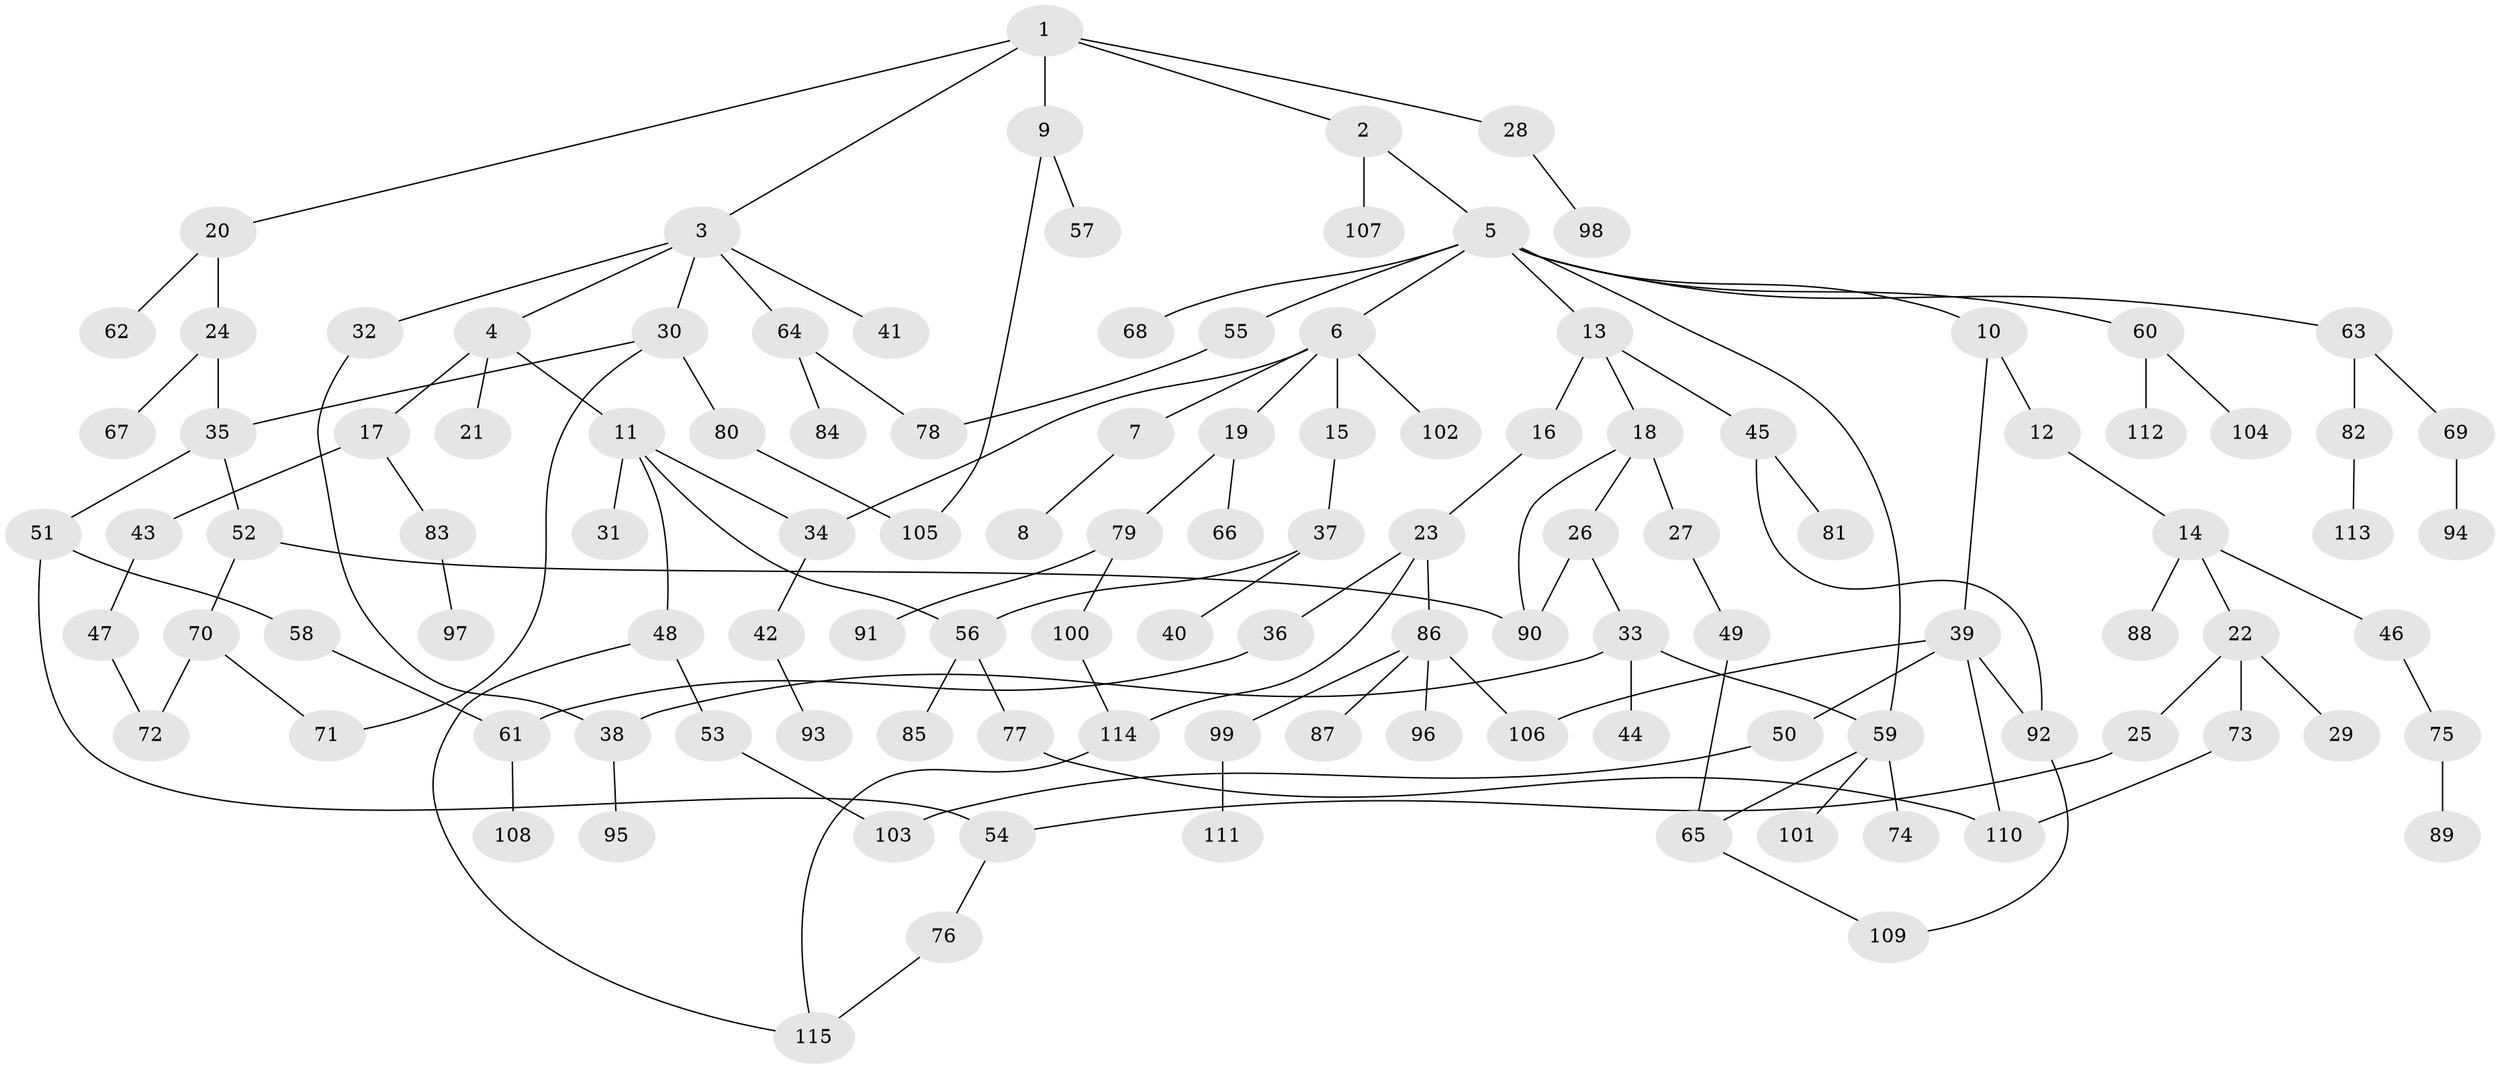 // coarse degree distribution, {3: 0.13043478260869565, 1: 0.37681159420289856, 2: 0.30434782608695654, 5: 0.07246376811594203, 10: 0.014492753623188406, 4: 0.057971014492753624, 13: 0.014492753623188406, 8: 0.014492753623188406, 9: 0.014492753623188406}
// Generated by graph-tools (version 1.1) at 2025/45/03/04/25 21:45:08]
// undirected, 115 vertices, 137 edges
graph export_dot {
graph [start="1"]
  node [color=gray90,style=filled];
  1;
  2;
  3;
  4;
  5;
  6;
  7;
  8;
  9;
  10;
  11;
  12;
  13;
  14;
  15;
  16;
  17;
  18;
  19;
  20;
  21;
  22;
  23;
  24;
  25;
  26;
  27;
  28;
  29;
  30;
  31;
  32;
  33;
  34;
  35;
  36;
  37;
  38;
  39;
  40;
  41;
  42;
  43;
  44;
  45;
  46;
  47;
  48;
  49;
  50;
  51;
  52;
  53;
  54;
  55;
  56;
  57;
  58;
  59;
  60;
  61;
  62;
  63;
  64;
  65;
  66;
  67;
  68;
  69;
  70;
  71;
  72;
  73;
  74;
  75;
  76;
  77;
  78;
  79;
  80;
  81;
  82;
  83;
  84;
  85;
  86;
  87;
  88;
  89;
  90;
  91;
  92;
  93;
  94;
  95;
  96;
  97;
  98;
  99;
  100;
  101;
  102;
  103;
  104;
  105;
  106;
  107;
  108;
  109;
  110;
  111;
  112;
  113;
  114;
  115;
  1 -- 2;
  1 -- 3;
  1 -- 9;
  1 -- 20;
  1 -- 28;
  2 -- 5;
  2 -- 107;
  3 -- 4;
  3 -- 30;
  3 -- 32;
  3 -- 41;
  3 -- 64;
  4 -- 11;
  4 -- 17;
  4 -- 21;
  5 -- 6;
  5 -- 10;
  5 -- 13;
  5 -- 55;
  5 -- 59;
  5 -- 60;
  5 -- 63;
  5 -- 68;
  6 -- 7;
  6 -- 15;
  6 -- 19;
  6 -- 34;
  6 -- 102;
  7 -- 8;
  9 -- 57;
  9 -- 105;
  10 -- 12;
  10 -- 39;
  11 -- 31;
  11 -- 48;
  11 -- 56;
  11 -- 34;
  12 -- 14;
  13 -- 16;
  13 -- 18;
  13 -- 45;
  14 -- 22;
  14 -- 46;
  14 -- 88;
  15 -- 37;
  16 -- 23;
  17 -- 43;
  17 -- 83;
  18 -- 26;
  18 -- 27;
  18 -- 90;
  19 -- 66;
  19 -- 79;
  20 -- 24;
  20 -- 62;
  22 -- 25;
  22 -- 29;
  22 -- 73;
  23 -- 36;
  23 -- 86;
  23 -- 114;
  24 -- 35;
  24 -- 67;
  25 -- 54;
  26 -- 33;
  26 -- 90;
  27 -- 49;
  28 -- 98;
  30 -- 80;
  30 -- 71;
  30 -- 35;
  32 -- 38;
  33 -- 44;
  33 -- 59;
  33 -- 38;
  34 -- 42;
  35 -- 51;
  35 -- 52;
  36 -- 61;
  37 -- 40;
  37 -- 56;
  38 -- 95;
  39 -- 50;
  39 -- 92;
  39 -- 110;
  39 -- 106;
  42 -- 93;
  43 -- 47;
  45 -- 81;
  45 -- 92;
  46 -- 75;
  47 -- 72;
  48 -- 53;
  48 -- 115;
  49 -- 65;
  50 -- 103;
  51 -- 58;
  51 -- 54;
  52 -- 70;
  52 -- 90;
  53 -- 103;
  54 -- 76;
  55 -- 78;
  56 -- 77;
  56 -- 85;
  58 -- 61;
  59 -- 65;
  59 -- 74;
  59 -- 101;
  60 -- 104;
  60 -- 112;
  61 -- 108;
  63 -- 69;
  63 -- 82;
  64 -- 78;
  64 -- 84;
  65 -- 109;
  69 -- 94;
  70 -- 71;
  70 -- 72;
  73 -- 110;
  75 -- 89;
  76 -- 115;
  77 -- 110;
  79 -- 91;
  79 -- 100;
  80 -- 105;
  82 -- 113;
  83 -- 97;
  86 -- 87;
  86 -- 96;
  86 -- 99;
  86 -- 106;
  92 -- 109;
  99 -- 111;
  100 -- 114;
  114 -- 115;
}
